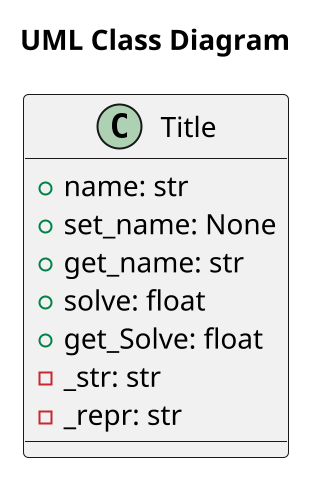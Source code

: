 @startuml title
scale 2
title "UML Class Diagram"
class Title
{
    + name: str
    + set_name: None
    + get_name: str
    + solve: float
    + get_Solve: float
    -_str: str
    -_repr: str
}
@enduml